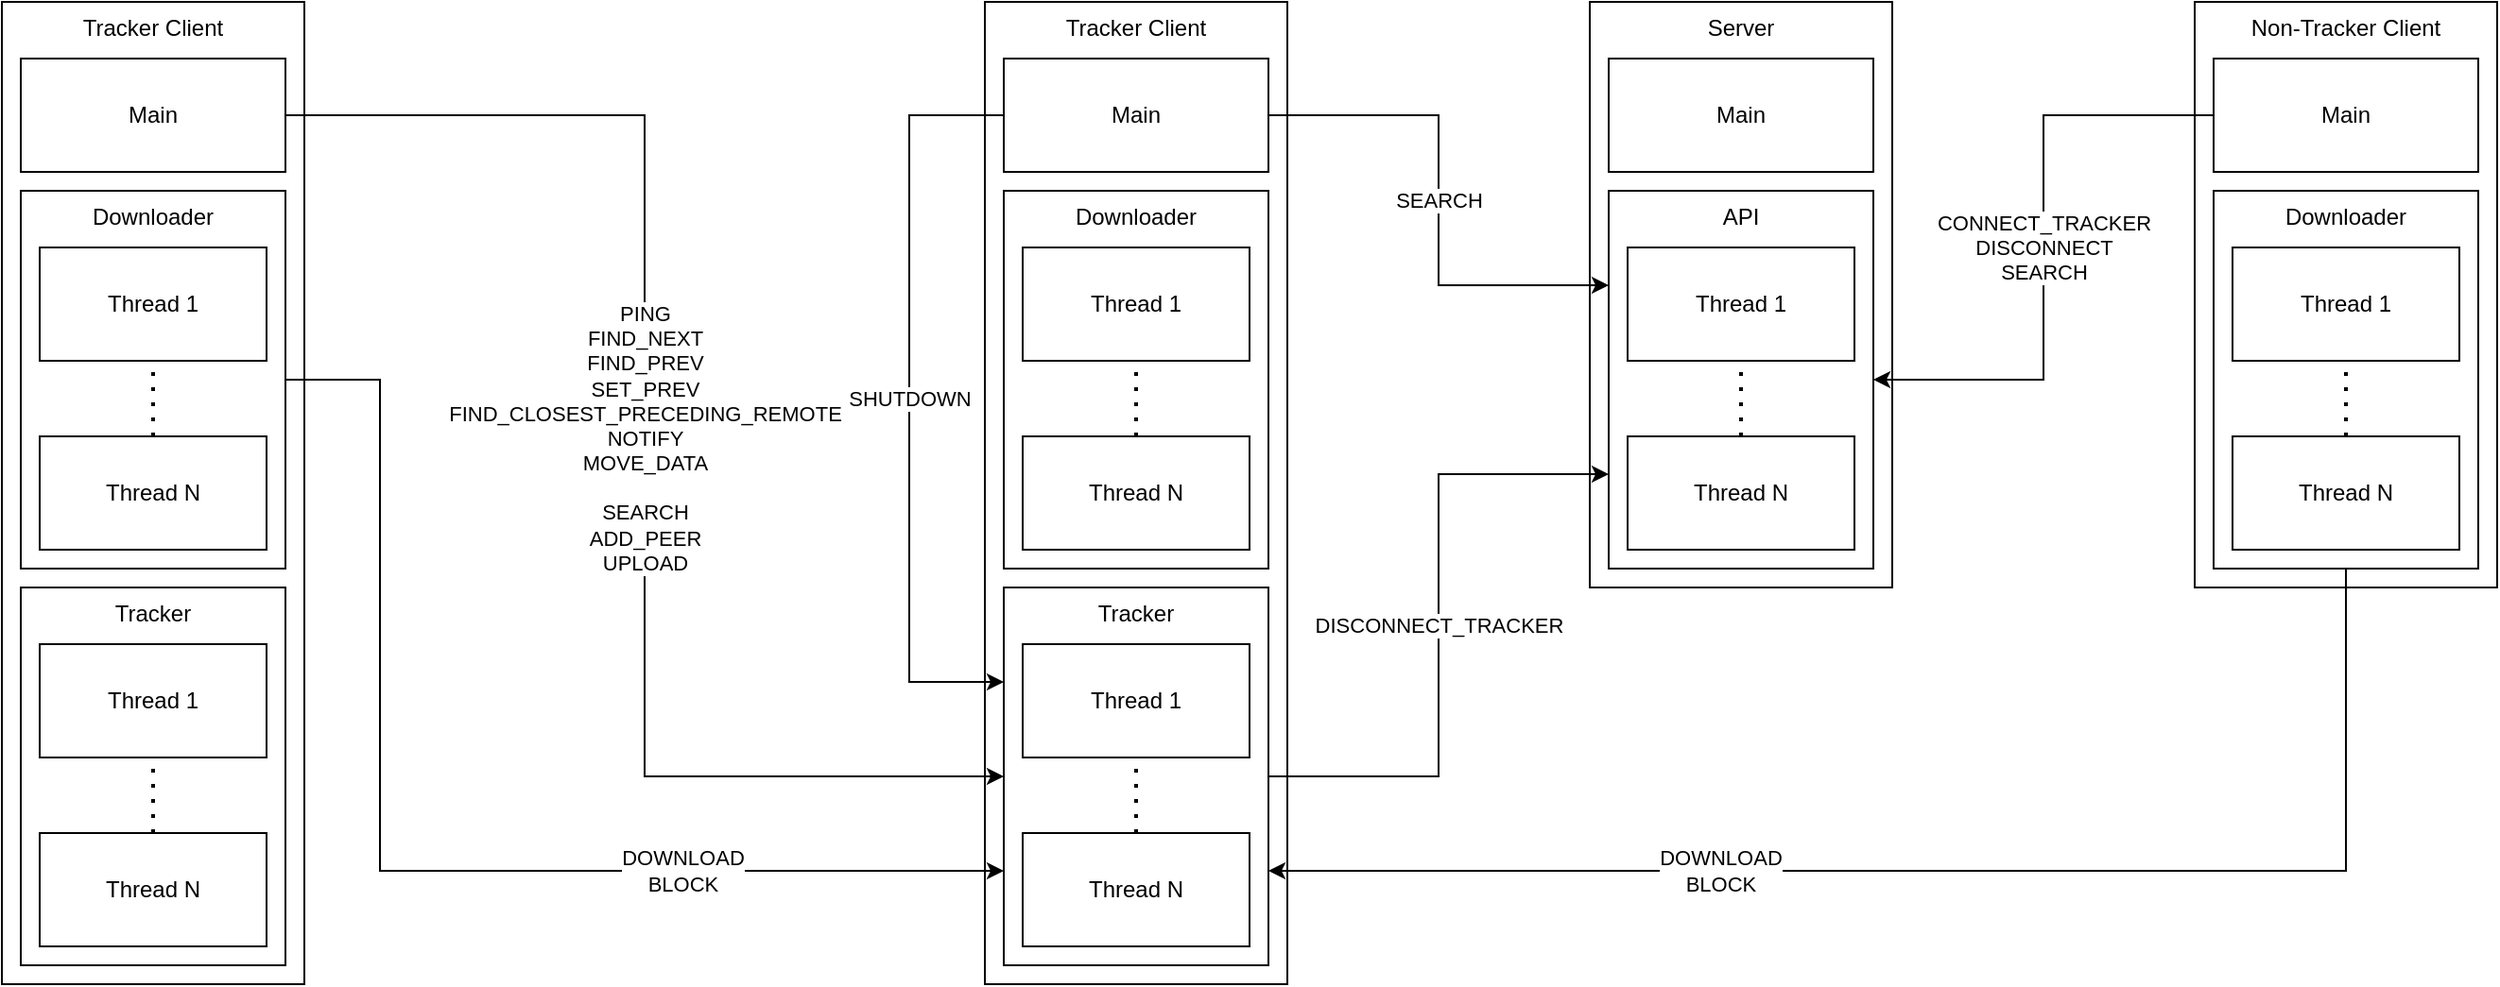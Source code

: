 <mxfile version="22.1.7" type="device">
  <diagram name="Page-1" id="q1jJY9k_2NymoFMwQT9L">
    <mxGraphModel dx="2284" dy="759" grid="1" gridSize="10" guides="1" tooltips="1" connect="1" arrows="1" fold="1" page="1" pageScale="1" pageWidth="850" pageHeight="1100" math="0" shadow="0">
      <root>
        <mxCell id="0" />
        <mxCell id="1" parent="0" />
        <mxCell id="QeE2nhNQke39JGKBUXm2-35" value="" style="group" parent="1" vertex="1" connectable="0">
          <mxGeometry x="-120" y="200" width="160" height="520" as="geometry" />
        </mxCell>
        <object label="&lt;div&gt;Tracker Client&lt;/div&gt;" Main="asdasdas" id="QeE2nhNQke39JGKBUXm2-16">
          <mxCell style="rounded=0;whiteSpace=wrap;html=1;align=center;container=0;verticalAlign=top;" parent="QeE2nhNQke39JGKBUXm2-35" vertex="1">
            <mxGeometry width="160" height="520" as="geometry" />
          </mxCell>
        </object>
        <mxCell id="QeE2nhNQke39JGKBUXm2-76" value="SHUTDOWN" style="edgeStyle=orthogonalEdgeStyle;rounded=0;orthogonalLoop=1;jettySize=auto;html=1;entryX=0;entryY=0.25;entryDx=0;entryDy=0;exitX=0;exitY=0.5;exitDx=0;exitDy=0;" parent="QeE2nhNQke39JGKBUXm2-35" source="QeE2nhNQke39JGKBUXm2-17" target="QeE2nhNQke39JGKBUXm2-19" edge="1">
          <mxGeometry relative="1" as="geometry">
            <Array as="points">
              <mxPoint x="-40" y="60" />
              <mxPoint x="-40" y="360" />
            </Array>
          </mxGeometry>
        </mxCell>
        <mxCell id="QeE2nhNQke39JGKBUXm2-17" value="Main" style="rounded=0;whiteSpace=wrap;html=1;" parent="QeE2nhNQke39JGKBUXm2-35" vertex="1">
          <mxGeometry x="10" y="30" width="140" height="60" as="geometry" />
        </mxCell>
        <mxCell id="QeE2nhNQke39JGKBUXm2-18" value="" style="group" parent="QeE2nhNQke39JGKBUXm2-35" vertex="1" connectable="0">
          <mxGeometry x="10" y="310" width="140" height="200" as="geometry" />
        </mxCell>
        <mxCell id="QeE2nhNQke39JGKBUXm2-19" value="&lt;div&gt;Tracker&lt;/div&gt;" style="rounded=0;whiteSpace=wrap;html=1;verticalAlign=top;" parent="QeE2nhNQke39JGKBUXm2-18" vertex="1">
          <mxGeometry width="140" height="200" as="geometry" />
        </mxCell>
        <mxCell id="QeE2nhNQke39JGKBUXm2-20" value="&lt;div&gt;Thread 1&lt;/div&gt;" style="rounded=0;whiteSpace=wrap;html=1;" parent="QeE2nhNQke39JGKBUXm2-18" vertex="1">
          <mxGeometry x="10" y="30" width="120" height="60" as="geometry" />
        </mxCell>
        <mxCell id="QeE2nhNQke39JGKBUXm2-21" value="&lt;div&gt;Thread N&lt;/div&gt;" style="rounded=0;whiteSpace=wrap;html=1;" parent="QeE2nhNQke39JGKBUXm2-18" vertex="1">
          <mxGeometry x="10" y="130" width="120" height="60" as="geometry" />
        </mxCell>
        <mxCell id="QeE2nhNQke39JGKBUXm2-22" value="" style="endArrow=none;dashed=1;html=1;dashPattern=1 3;strokeWidth=2;rounded=0;entryX=0.5;entryY=1;entryDx=0;entryDy=0;exitX=0.5;exitY=0;exitDx=0;exitDy=0;" parent="QeE2nhNQke39JGKBUXm2-18" source="QeE2nhNQke39JGKBUXm2-21" target="QeE2nhNQke39JGKBUXm2-20" edge="1">
          <mxGeometry width="50" height="50" relative="1" as="geometry">
            <mxPoint x="-80" y="270" as="sourcePoint" />
            <mxPoint x="-30" y="220" as="targetPoint" />
          </mxGeometry>
        </mxCell>
        <mxCell id="QeE2nhNQke39JGKBUXm2-23" value="" style="group" parent="QeE2nhNQke39JGKBUXm2-35" vertex="1" connectable="0">
          <mxGeometry x="10" y="100" width="140" height="200" as="geometry" />
        </mxCell>
        <mxCell id="QeE2nhNQke39JGKBUXm2-24" value="&lt;div&gt;Downloader&lt;/div&gt;" style="rounded=0;whiteSpace=wrap;html=1;verticalAlign=top;" parent="QeE2nhNQke39JGKBUXm2-23" vertex="1">
          <mxGeometry width="140" height="200" as="geometry" />
        </mxCell>
        <mxCell id="QeE2nhNQke39JGKBUXm2-25" value="&lt;div&gt;Thread 1&lt;/div&gt;" style="rounded=0;whiteSpace=wrap;html=1;" parent="QeE2nhNQke39JGKBUXm2-23" vertex="1">
          <mxGeometry x="10" y="30" width="120" height="60" as="geometry" />
        </mxCell>
        <mxCell id="QeE2nhNQke39JGKBUXm2-26" value="&lt;div&gt;Thread N&lt;/div&gt;" style="rounded=0;whiteSpace=wrap;html=1;" parent="QeE2nhNQke39JGKBUXm2-23" vertex="1">
          <mxGeometry x="10" y="130" width="120" height="60" as="geometry" />
        </mxCell>
        <mxCell id="QeE2nhNQke39JGKBUXm2-27" value="" style="endArrow=none;dashed=1;html=1;dashPattern=1 3;strokeWidth=2;rounded=0;entryX=0.5;entryY=1;entryDx=0;entryDy=0;exitX=0.5;exitY=0;exitDx=0;exitDy=0;" parent="QeE2nhNQke39JGKBUXm2-23" source="QeE2nhNQke39JGKBUXm2-26" target="QeE2nhNQke39JGKBUXm2-25" edge="1">
          <mxGeometry width="50" height="50" relative="1" as="geometry">
            <mxPoint x="-80" y="270" as="sourcePoint" />
            <mxPoint x="-30" y="220" as="targetPoint" />
          </mxGeometry>
        </mxCell>
        <mxCell id="QeE2nhNQke39JGKBUXm2-36" value="" style="group" parent="1" vertex="1" connectable="0">
          <mxGeometry x="520" y="200" width="160" height="310" as="geometry" />
        </mxCell>
        <object label="&lt;div&gt;Non-Tracker Client&lt;/div&gt;" Main="asdasdas" id="QeE2nhNQke39JGKBUXm2-1">
          <mxCell style="rounded=0;whiteSpace=wrap;html=1;align=center;container=0;verticalAlign=top;" parent="QeE2nhNQke39JGKBUXm2-36" vertex="1">
            <mxGeometry width="160" height="310" as="geometry" />
          </mxCell>
        </object>
        <mxCell id="QeE2nhNQke39JGKBUXm2-4" value="Main" style="rounded=0;whiteSpace=wrap;html=1;" parent="QeE2nhNQke39JGKBUXm2-36" vertex="1">
          <mxGeometry x="10" y="30" width="140" height="60" as="geometry" />
        </mxCell>
        <mxCell id="QeE2nhNQke39JGKBUXm2-11" value="" style="group" parent="QeE2nhNQke39JGKBUXm2-36" vertex="1" connectable="0">
          <mxGeometry x="10" y="100" width="140" height="200" as="geometry" />
        </mxCell>
        <mxCell id="QeE2nhNQke39JGKBUXm2-12" value="&lt;div&gt;Downloader&lt;/div&gt;" style="rounded=0;whiteSpace=wrap;html=1;verticalAlign=top;" parent="QeE2nhNQke39JGKBUXm2-11" vertex="1">
          <mxGeometry width="140" height="200" as="geometry" />
        </mxCell>
        <mxCell id="QeE2nhNQke39JGKBUXm2-13" value="&lt;div&gt;Thread 1&lt;/div&gt;" style="rounded=0;whiteSpace=wrap;html=1;" parent="QeE2nhNQke39JGKBUXm2-11" vertex="1">
          <mxGeometry x="10" y="30" width="120" height="60" as="geometry" />
        </mxCell>
        <mxCell id="QeE2nhNQke39JGKBUXm2-14" value="&lt;div&gt;Thread N&lt;/div&gt;" style="rounded=0;whiteSpace=wrap;html=1;" parent="QeE2nhNQke39JGKBUXm2-11" vertex="1">
          <mxGeometry x="10" y="130" width="120" height="60" as="geometry" />
        </mxCell>
        <mxCell id="QeE2nhNQke39JGKBUXm2-15" value="" style="endArrow=none;dashed=1;html=1;dashPattern=1 3;strokeWidth=2;rounded=0;entryX=0.5;entryY=1;entryDx=0;entryDy=0;exitX=0.5;exitY=0;exitDx=0;exitDy=0;" parent="QeE2nhNQke39JGKBUXm2-11" source="QeE2nhNQke39JGKBUXm2-14" target="QeE2nhNQke39JGKBUXm2-13" edge="1">
          <mxGeometry width="50" height="50" relative="1" as="geometry">
            <mxPoint x="-80" y="270" as="sourcePoint" />
            <mxPoint x="-30" y="220" as="targetPoint" />
          </mxGeometry>
        </mxCell>
        <mxCell id="QeE2nhNQke39JGKBUXm2-37" value="" style="group" parent="1" vertex="1" connectable="0">
          <mxGeometry x="190" y="200" width="310" height="350" as="geometry" />
        </mxCell>
        <mxCell id="QeE2nhNQke39JGKBUXm2-41" value="" style="group" parent="QeE2nhNQke39JGKBUXm2-37" vertex="1" connectable="0">
          <mxGeometry x="10" width="160" height="330" as="geometry" />
        </mxCell>
        <mxCell id="QeE2nhNQke39JGKBUXm2-2" value="&lt;div&gt;Server&lt;/div&gt;" style="rounded=0;whiteSpace=wrap;html=1;verticalAlign=top;" parent="QeE2nhNQke39JGKBUXm2-41" vertex="1">
          <mxGeometry width="160" height="310" as="geometry" />
        </mxCell>
        <mxCell id="QeE2nhNQke39JGKBUXm2-28" value="" style="group" parent="QeE2nhNQke39JGKBUXm2-41" vertex="1" connectable="0">
          <mxGeometry x="10" y="100" width="150" height="230" as="geometry" />
        </mxCell>
        <mxCell id="QeE2nhNQke39JGKBUXm2-29" value="&lt;div&gt;API&lt;br&gt;&lt;/div&gt;" style="rounded=0;whiteSpace=wrap;html=1;verticalAlign=top;" parent="QeE2nhNQke39JGKBUXm2-28" vertex="1">
          <mxGeometry width="140" height="200" as="geometry" />
        </mxCell>
        <mxCell id="QeE2nhNQke39JGKBUXm2-30" value="&lt;div&gt;Thread 1&lt;/div&gt;" style="rounded=0;whiteSpace=wrap;html=1;" parent="QeE2nhNQke39JGKBUXm2-28" vertex="1">
          <mxGeometry x="10" y="30" width="120" height="60" as="geometry" />
        </mxCell>
        <mxCell id="QeE2nhNQke39JGKBUXm2-31" value="&lt;div&gt;Thread N&lt;/div&gt;" style="rounded=0;whiteSpace=wrap;html=1;" parent="QeE2nhNQke39JGKBUXm2-28" vertex="1">
          <mxGeometry x="10" y="130" width="120" height="60" as="geometry" />
        </mxCell>
        <mxCell id="QeE2nhNQke39JGKBUXm2-32" value="" style="endArrow=none;dashed=1;html=1;dashPattern=1 3;strokeWidth=2;rounded=0;entryX=0.5;entryY=1;entryDx=0;entryDy=0;exitX=0.5;exitY=0;exitDx=0;exitDy=0;" parent="QeE2nhNQke39JGKBUXm2-28" source="QeE2nhNQke39JGKBUXm2-31" target="QeE2nhNQke39JGKBUXm2-30" edge="1">
          <mxGeometry width="50" height="50" relative="1" as="geometry">
            <mxPoint x="-80" y="270" as="sourcePoint" />
            <mxPoint x="-30" y="220" as="targetPoint" />
          </mxGeometry>
        </mxCell>
        <mxCell id="QeE2nhNQke39JGKBUXm2-33" value="Main" style="rounded=0;whiteSpace=wrap;html=1;" parent="QeE2nhNQke39JGKBUXm2-41" vertex="1">
          <mxGeometry x="10" y="30" width="140" height="60" as="geometry" />
        </mxCell>
        <mxCell id="QeE2nhNQke39JGKBUXm2-44" value="&lt;div&gt;DISCONNECT_TRACKER&lt;/div&gt;" style="edgeStyle=orthogonalEdgeStyle;rounded=0;orthogonalLoop=1;jettySize=auto;html=1;entryX=0;entryY=0.75;entryDx=0;entryDy=0;exitX=1;exitY=0.5;exitDx=0;exitDy=0;" parent="1" source="QeE2nhNQke39JGKBUXm2-19" target="QeE2nhNQke39JGKBUXm2-29" edge="1">
          <mxGeometry relative="1" as="geometry">
            <mxPoint x="90" y="650" as="sourcePoint" />
          </mxGeometry>
        </mxCell>
        <mxCell id="QeE2nhNQke39JGKBUXm2-46" value="&lt;div&gt;CONNECT_TRACKER&lt;/div&gt;&lt;div&gt;DISCONNECT&lt;/div&gt;&lt;div&gt;SEARCH&lt;/div&gt;" style="edgeStyle=orthogonalEdgeStyle;rounded=0;orthogonalLoop=1;jettySize=auto;html=1;entryX=1;entryY=0.5;entryDx=0;entryDy=0;exitX=0;exitY=0.5;exitDx=0;exitDy=0;" parent="1" source="QeE2nhNQke39JGKBUXm2-4" target="QeE2nhNQke39JGKBUXm2-29" edge="1">
          <mxGeometry relative="1" as="geometry">
            <mxPoint x="490" y="260" as="sourcePoint" />
          </mxGeometry>
        </mxCell>
        <mxCell id="QeE2nhNQke39JGKBUXm2-47" value="" style="group" parent="1" vertex="1" connectable="0">
          <mxGeometry x="-640" y="200" width="160" height="520" as="geometry" />
        </mxCell>
        <object label="&lt;div&gt;Tracker Client&lt;/div&gt;" Main="asdasdas" id="QeE2nhNQke39JGKBUXm2-48">
          <mxCell style="rounded=0;whiteSpace=wrap;html=1;align=center;container=0;verticalAlign=top;" parent="QeE2nhNQke39JGKBUXm2-47" vertex="1">
            <mxGeometry width="160" height="520" as="geometry" />
          </mxCell>
        </object>
        <mxCell id="QeE2nhNQke39JGKBUXm2-49" value="Main" style="rounded=0;whiteSpace=wrap;html=1;" parent="QeE2nhNQke39JGKBUXm2-47" vertex="1">
          <mxGeometry x="10" y="30" width="140" height="60" as="geometry" />
        </mxCell>
        <mxCell id="QeE2nhNQke39JGKBUXm2-50" value="" style="group" parent="QeE2nhNQke39JGKBUXm2-47" vertex="1" connectable="0">
          <mxGeometry x="10" y="310" width="140" height="200" as="geometry" />
        </mxCell>
        <mxCell id="QeE2nhNQke39JGKBUXm2-51" value="&lt;div&gt;Tracker&lt;/div&gt;" style="rounded=0;whiteSpace=wrap;html=1;verticalAlign=top;" parent="QeE2nhNQke39JGKBUXm2-50" vertex="1">
          <mxGeometry width="140" height="200" as="geometry" />
        </mxCell>
        <mxCell id="QeE2nhNQke39JGKBUXm2-52" value="&lt;div&gt;Thread 1&lt;/div&gt;" style="rounded=0;whiteSpace=wrap;html=1;" parent="QeE2nhNQke39JGKBUXm2-50" vertex="1">
          <mxGeometry x="10" y="30" width="120" height="60" as="geometry" />
        </mxCell>
        <mxCell id="QeE2nhNQke39JGKBUXm2-53" value="&lt;div&gt;Thread N&lt;/div&gt;" style="rounded=0;whiteSpace=wrap;html=1;" parent="QeE2nhNQke39JGKBUXm2-50" vertex="1">
          <mxGeometry x="10" y="130" width="120" height="60" as="geometry" />
        </mxCell>
        <mxCell id="QeE2nhNQke39JGKBUXm2-54" value="" style="endArrow=none;dashed=1;html=1;dashPattern=1 3;strokeWidth=2;rounded=0;entryX=0.5;entryY=1;entryDx=0;entryDy=0;exitX=0.5;exitY=0;exitDx=0;exitDy=0;" parent="QeE2nhNQke39JGKBUXm2-50" source="QeE2nhNQke39JGKBUXm2-53" target="QeE2nhNQke39JGKBUXm2-52" edge="1">
          <mxGeometry width="50" height="50" relative="1" as="geometry">
            <mxPoint x="-80" y="270" as="sourcePoint" />
            <mxPoint x="-30" y="220" as="targetPoint" />
          </mxGeometry>
        </mxCell>
        <mxCell id="QeE2nhNQke39JGKBUXm2-55" value="" style="group" parent="QeE2nhNQke39JGKBUXm2-47" vertex="1" connectable="0">
          <mxGeometry x="10" y="100" width="140" height="200" as="geometry" />
        </mxCell>
        <mxCell id="QeE2nhNQke39JGKBUXm2-56" value="&lt;div&gt;Downloader&lt;/div&gt;" style="rounded=0;whiteSpace=wrap;html=1;verticalAlign=top;" parent="QeE2nhNQke39JGKBUXm2-55" vertex="1">
          <mxGeometry width="140" height="200" as="geometry" />
        </mxCell>
        <mxCell id="QeE2nhNQke39JGKBUXm2-57" value="&lt;div&gt;Thread 1&lt;/div&gt;" style="rounded=0;whiteSpace=wrap;html=1;" parent="QeE2nhNQke39JGKBUXm2-55" vertex="1">
          <mxGeometry x="10" y="30" width="120" height="60" as="geometry" />
        </mxCell>
        <mxCell id="QeE2nhNQke39JGKBUXm2-58" value="&lt;div&gt;Thread N&lt;/div&gt;" style="rounded=0;whiteSpace=wrap;html=1;" parent="QeE2nhNQke39JGKBUXm2-55" vertex="1">
          <mxGeometry x="10" y="130" width="120" height="60" as="geometry" />
        </mxCell>
        <mxCell id="QeE2nhNQke39JGKBUXm2-59" value="" style="endArrow=none;dashed=1;html=1;dashPattern=1 3;strokeWidth=2;rounded=0;entryX=0.5;entryY=1;entryDx=0;entryDy=0;exitX=0.5;exitY=0;exitDx=0;exitDy=0;" parent="QeE2nhNQke39JGKBUXm2-55" source="QeE2nhNQke39JGKBUXm2-58" target="QeE2nhNQke39JGKBUXm2-57" edge="1">
          <mxGeometry width="50" height="50" relative="1" as="geometry">
            <mxPoint x="-80" y="270" as="sourcePoint" />
            <mxPoint x="-30" y="220" as="targetPoint" />
          </mxGeometry>
        </mxCell>
        <mxCell id="QeE2nhNQke39JGKBUXm2-73" value="&lt;div&gt;PING&lt;/div&gt;&lt;div&gt;FIND_NEXT&lt;/div&gt;&lt;div&gt;FIND_PREV&lt;/div&gt;&lt;div&gt;SET_PREV&lt;/div&gt;&lt;div&gt;FIND_CLOSEST_PRECEDING_REMOTE&lt;/div&gt;&lt;div&gt;NOTIFY&lt;/div&gt;&lt;div&gt;MOVE_DATA&lt;/div&gt;&lt;div&gt;&lt;br&gt;&lt;/div&gt;&lt;div&gt;SEARCH&lt;/div&gt;&lt;div&gt;ADD_PEER&lt;/div&gt;&lt;div&gt;UPLOAD&lt;br&gt;&lt;/div&gt;" style="edgeStyle=orthogonalEdgeStyle;rounded=0;orthogonalLoop=1;jettySize=auto;html=1;entryX=0;entryY=0.5;entryDx=0;entryDy=0;exitX=1;exitY=0.5;exitDx=0;exitDy=0;strokeColor=default;startArrow=none;startFill=0;endArrow=classic;endFill=1;" parent="1" source="QeE2nhNQke39JGKBUXm2-49" target="QeE2nhNQke39JGKBUXm2-19" edge="1">
          <mxGeometry x="-0.013" relative="1" as="geometry">
            <mxPoint x="-420" y="220" as="sourcePoint" />
            <Array as="points">
              <mxPoint x="-300" y="260" />
              <mxPoint x="-300" y="610" />
            </Array>
            <mxPoint as="offset" />
          </mxGeometry>
        </mxCell>
        <mxCell id="QeE2nhNQke39JGKBUXm2-74" value="&lt;div&gt;DOWNLOAD&lt;/div&gt;&lt;div&gt;BLOCK&lt;br&gt;&lt;/div&gt;" style="edgeStyle=orthogonalEdgeStyle;rounded=0;orthogonalLoop=1;jettySize=auto;html=1;entryX=0;entryY=0.75;entryDx=0;entryDy=0;exitX=1;exitY=0.5;exitDx=0;exitDy=0;startArrow=none;startFill=0;" parent="1" source="QeE2nhNQke39JGKBUXm2-56" target="QeE2nhNQke39JGKBUXm2-19" edge="1">
          <mxGeometry x="0.469" relative="1" as="geometry">
            <mxPoint x="-190" y="790" as="targetPoint" />
            <Array as="points">
              <mxPoint x="-440" y="400" />
              <mxPoint x="-440" y="660" />
            </Array>
            <mxPoint as="offset" />
          </mxGeometry>
        </mxCell>
        <mxCell id="QeE2nhNQke39JGKBUXm2-78" value="&lt;div&gt;DOWNLOAD&lt;/div&gt;&lt;div&gt;BLOCK&lt;br&gt;&lt;/div&gt;" style="edgeStyle=orthogonalEdgeStyle;rounded=0;orthogonalLoop=1;jettySize=auto;html=1;entryX=1;entryY=0.75;entryDx=0;entryDy=0;exitX=0.5;exitY=1;exitDx=0;exitDy=0;" parent="1" source="QeE2nhNQke39JGKBUXm2-12" target="QeE2nhNQke39JGKBUXm2-19" edge="1">
          <mxGeometry x="0.342" relative="1" as="geometry">
            <Array as="points">
              <mxPoint x="600" y="660" />
            </Array>
            <mxPoint x="-1" as="offset" />
          </mxGeometry>
        </mxCell>
        <mxCell id="cvVylu1TwbL8BiZ8KKJN-1" value="SEARCH" style="edgeStyle=orthogonalEdgeStyle;rounded=0;orthogonalLoop=1;jettySize=auto;html=1;entryX=0;entryY=0.25;entryDx=0;entryDy=0;" edge="1" parent="1" source="QeE2nhNQke39JGKBUXm2-17" target="QeE2nhNQke39JGKBUXm2-29">
          <mxGeometry relative="1" as="geometry" />
        </mxCell>
      </root>
    </mxGraphModel>
  </diagram>
</mxfile>
